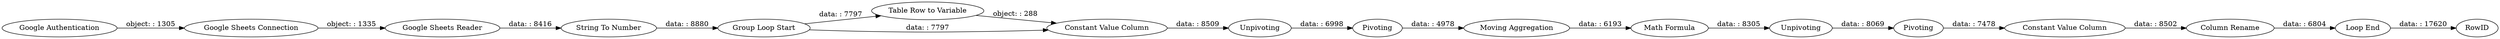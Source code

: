 digraph {
	"-9201691811264490393_307" [label=Unpivoting]
	"-9201691811264490393_298" [label=RowID]
	"-9201691811264490393_308" [label=Pivoting]
	"-9201691811264490393_309" [label="Constant Value Column"]
	"-9201691811264490393_288" [label="String To Number"]
	"-9201691811264490393_299" [label="Table Row to Variable"]
	"-9201691811264490393_279" [label="Google Authentication"]
	"-9201691811264490393_300" [label="Group Loop Start"]
	"-9201691811264490393_282" [label="Google Sheets Reader"]
	"-9201691811264490393_312" [label="Constant Value Column"]
	"-9201691811264490393_310" [label="Column Rename"]
	"-9201691811264490393_311" [label="Loop End"]
	"-9201691811264490393_285" [label="Google Sheets Connection"]
	"-9201691811264490393_305" [label="Moving Aggregation"]
	"-9201691811264490393_306" [label="Math Formula"]
	"-9201691811264490393_303" [label=Pivoting]
	"-9201691811264490393_302" [label=Unpivoting]
	"-9201691811264490393_288" -> "-9201691811264490393_300" [label="data: : 8880"]
	"-9201691811264490393_302" -> "-9201691811264490393_303" [label="data: : 6998"]
	"-9201691811264490393_307" -> "-9201691811264490393_308" [label="data: : 8069"]
	"-9201691811264490393_279" -> "-9201691811264490393_285" [label="object: : 1305"]
	"-9201691811264490393_282" -> "-9201691811264490393_288" [label="data: : 8416"]
	"-9201691811264490393_308" -> "-9201691811264490393_309" [label="data: : 7478"]
	"-9201691811264490393_300" -> "-9201691811264490393_312" [label="data: : 7797"]
	"-9201691811264490393_309" -> "-9201691811264490393_310" [label="data: : 8502"]
	"-9201691811264490393_300" -> "-9201691811264490393_299" [label="data: : 7797"]
	"-9201691811264490393_299" -> "-9201691811264490393_312" [label="object: : 288"]
	"-9201691811264490393_285" -> "-9201691811264490393_282" [label="object: : 1335"]
	"-9201691811264490393_305" -> "-9201691811264490393_306" [label="data: : 6193"]
	"-9201691811264490393_311" -> "-9201691811264490393_298" [label="data: : 17620"]
	"-9201691811264490393_312" -> "-9201691811264490393_302" [label="data: : 8509"]
	"-9201691811264490393_310" -> "-9201691811264490393_311" [label="data: : 6804"]
	"-9201691811264490393_303" -> "-9201691811264490393_305" [label="data: : 4978"]
	"-9201691811264490393_306" -> "-9201691811264490393_307" [label="data: : 8305"]
	rankdir=LR
}
